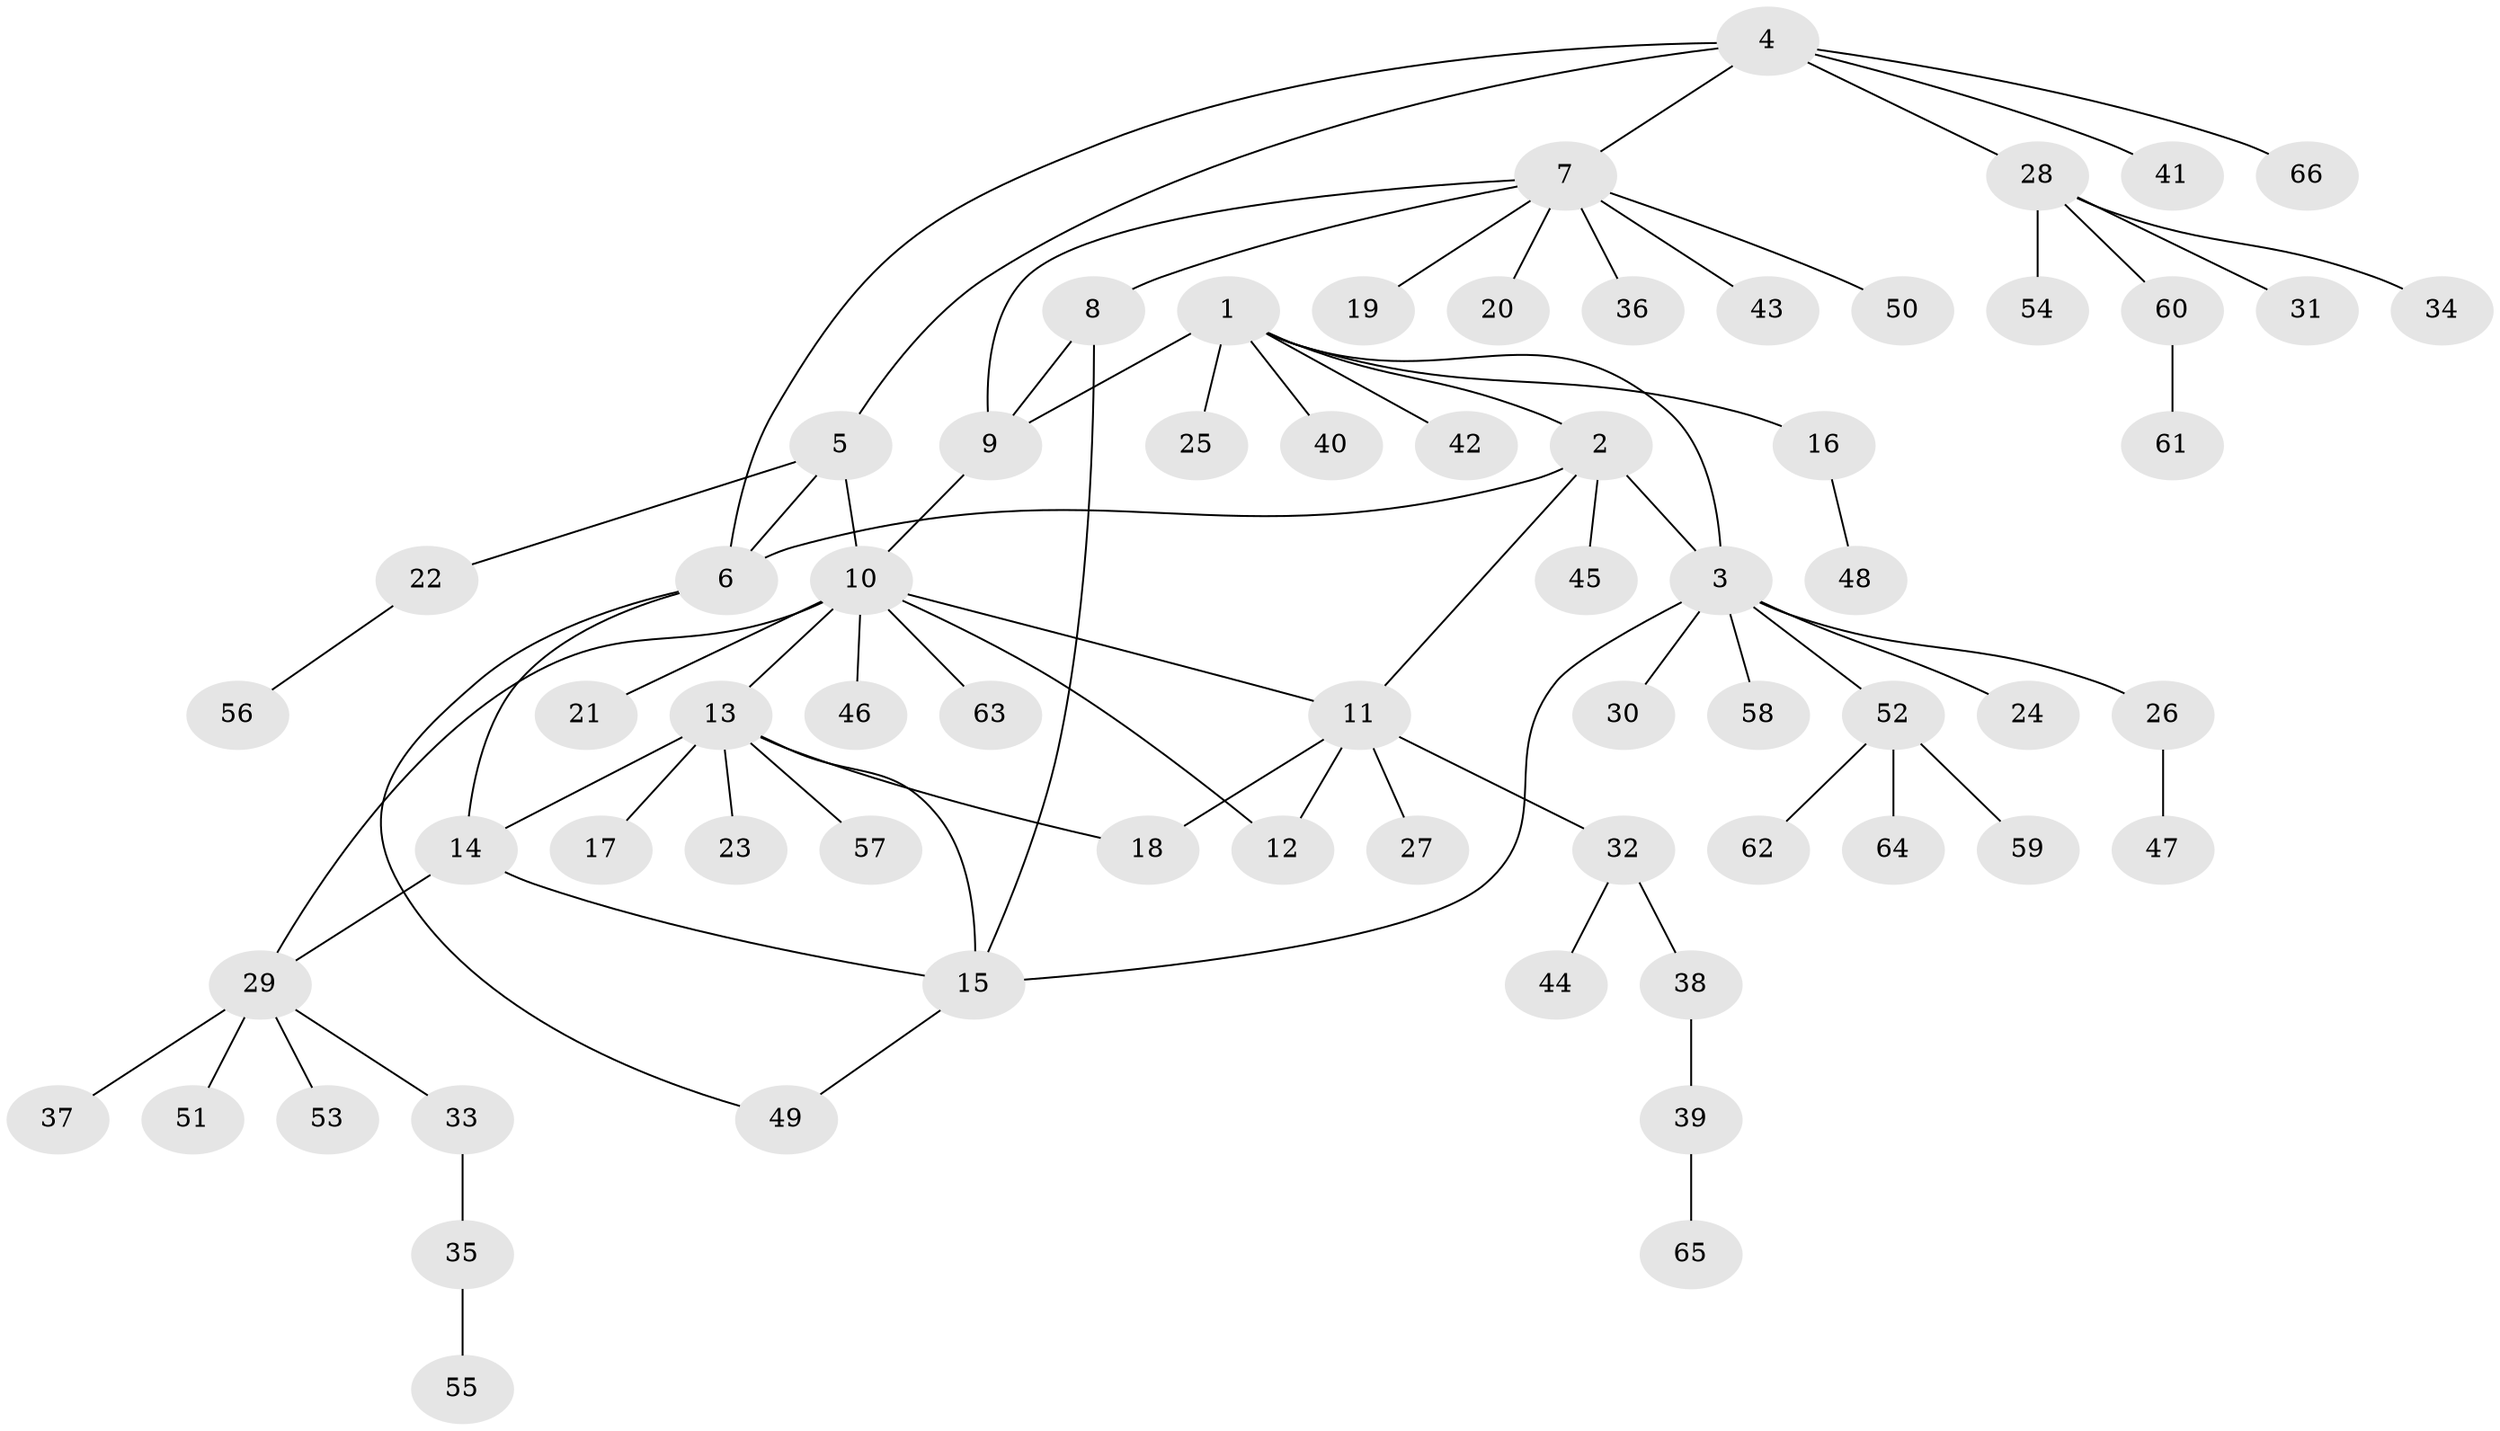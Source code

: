 // Generated by graph-tools (version 1.1) at 2025/15/03/09/25 04:15:49]
// undirected, 66 vertices, 79 edges
graph export_dot {
graph [start="1"]
  node [color=gray90,style=filled];
  1;
  2;
  3;
  4;
  5;
  6;
  7;
  8;
  9;
  10;
  11;
  12;
  13;
  14;
  15;
  16;
  17;
  18;
  19;
  20;
  21;
  22;
  23;
  24;
  25;
  26;
  27;
  28;
  29;
  30;
  31;
  32;
  33;
  34;
  35;
  36;
  37;
  38;
  39;
  40;
  41;
  42;
  43;
  44;
  45;
  46;
  47;
  48;
  49;
  50;
  51;
  52;
  53;
  54;
  55;
  56;
  57;
  58;
  59;
  60;
  61;
  62;
  63;
  64;
  65;
  66;
  1 -- 2;
  1 -- 3;
  1 -- 9;
  1 -- 16;
  1 -- 25;
  1 -- 40;
  1 -- 42;
  2 -- 3;
  2 -- 6;
  2 -- 11;
  2 -- 45;
  3 -- 15;
  3 -- 24;
  3 -- 26;
  3 -- 30;
  3 -- 52;
  3 -- 58;
  4 -- 5;
  4 -- 6;
  4 -- 7;
  4 -- 28;
  4 -- 41;
  4 -- 66;
  5 -- 6;
  5 -- 10;
  5 -- 22;
  6 -- 14;
  6 -- 49;
  7 -- 8;
  7 -- 9;
  7 -- 19;
  7 -- 20;
  7 -- 36;
  7 -- 43;
  7 -- 50;
  8 -- 9;
  8 -- 15;
  9 -- 10;
  10 -- 11;
  10 -- 12;
  10 -- 13;
  10 -- 21;
  10 -- 29;
  10 -- 46;
  10 -- 63;
  11 -- 12;
  11 -- 18;
  11 -- 27;
  11 -- 32;
  13 -- 14;
  13 -- 15;
  13 -- 17;
  13 -- 18;
  13 -- 23;
  13 -- 57;
  14 -- 15;
  14 -- 29;
  15 -- 49;
  16 -- 48;
  22 -- 56;
  26 -- 47;
  28 -- 31;
  28 -- 34;
  28 -- 54;
  28 -- 60;
  29 -- 33;
  29 -- 37;
  29 -- 51;
  29 -- 53;
  32 -- 38;
  32 -- 44;
  33 -- 35;
  35 -- 55;
  38 -- 39;
  39 -- 65;
  52 -- 59;
  52 -- 62;
  52 -- 64;
  60 -- 61;
}
